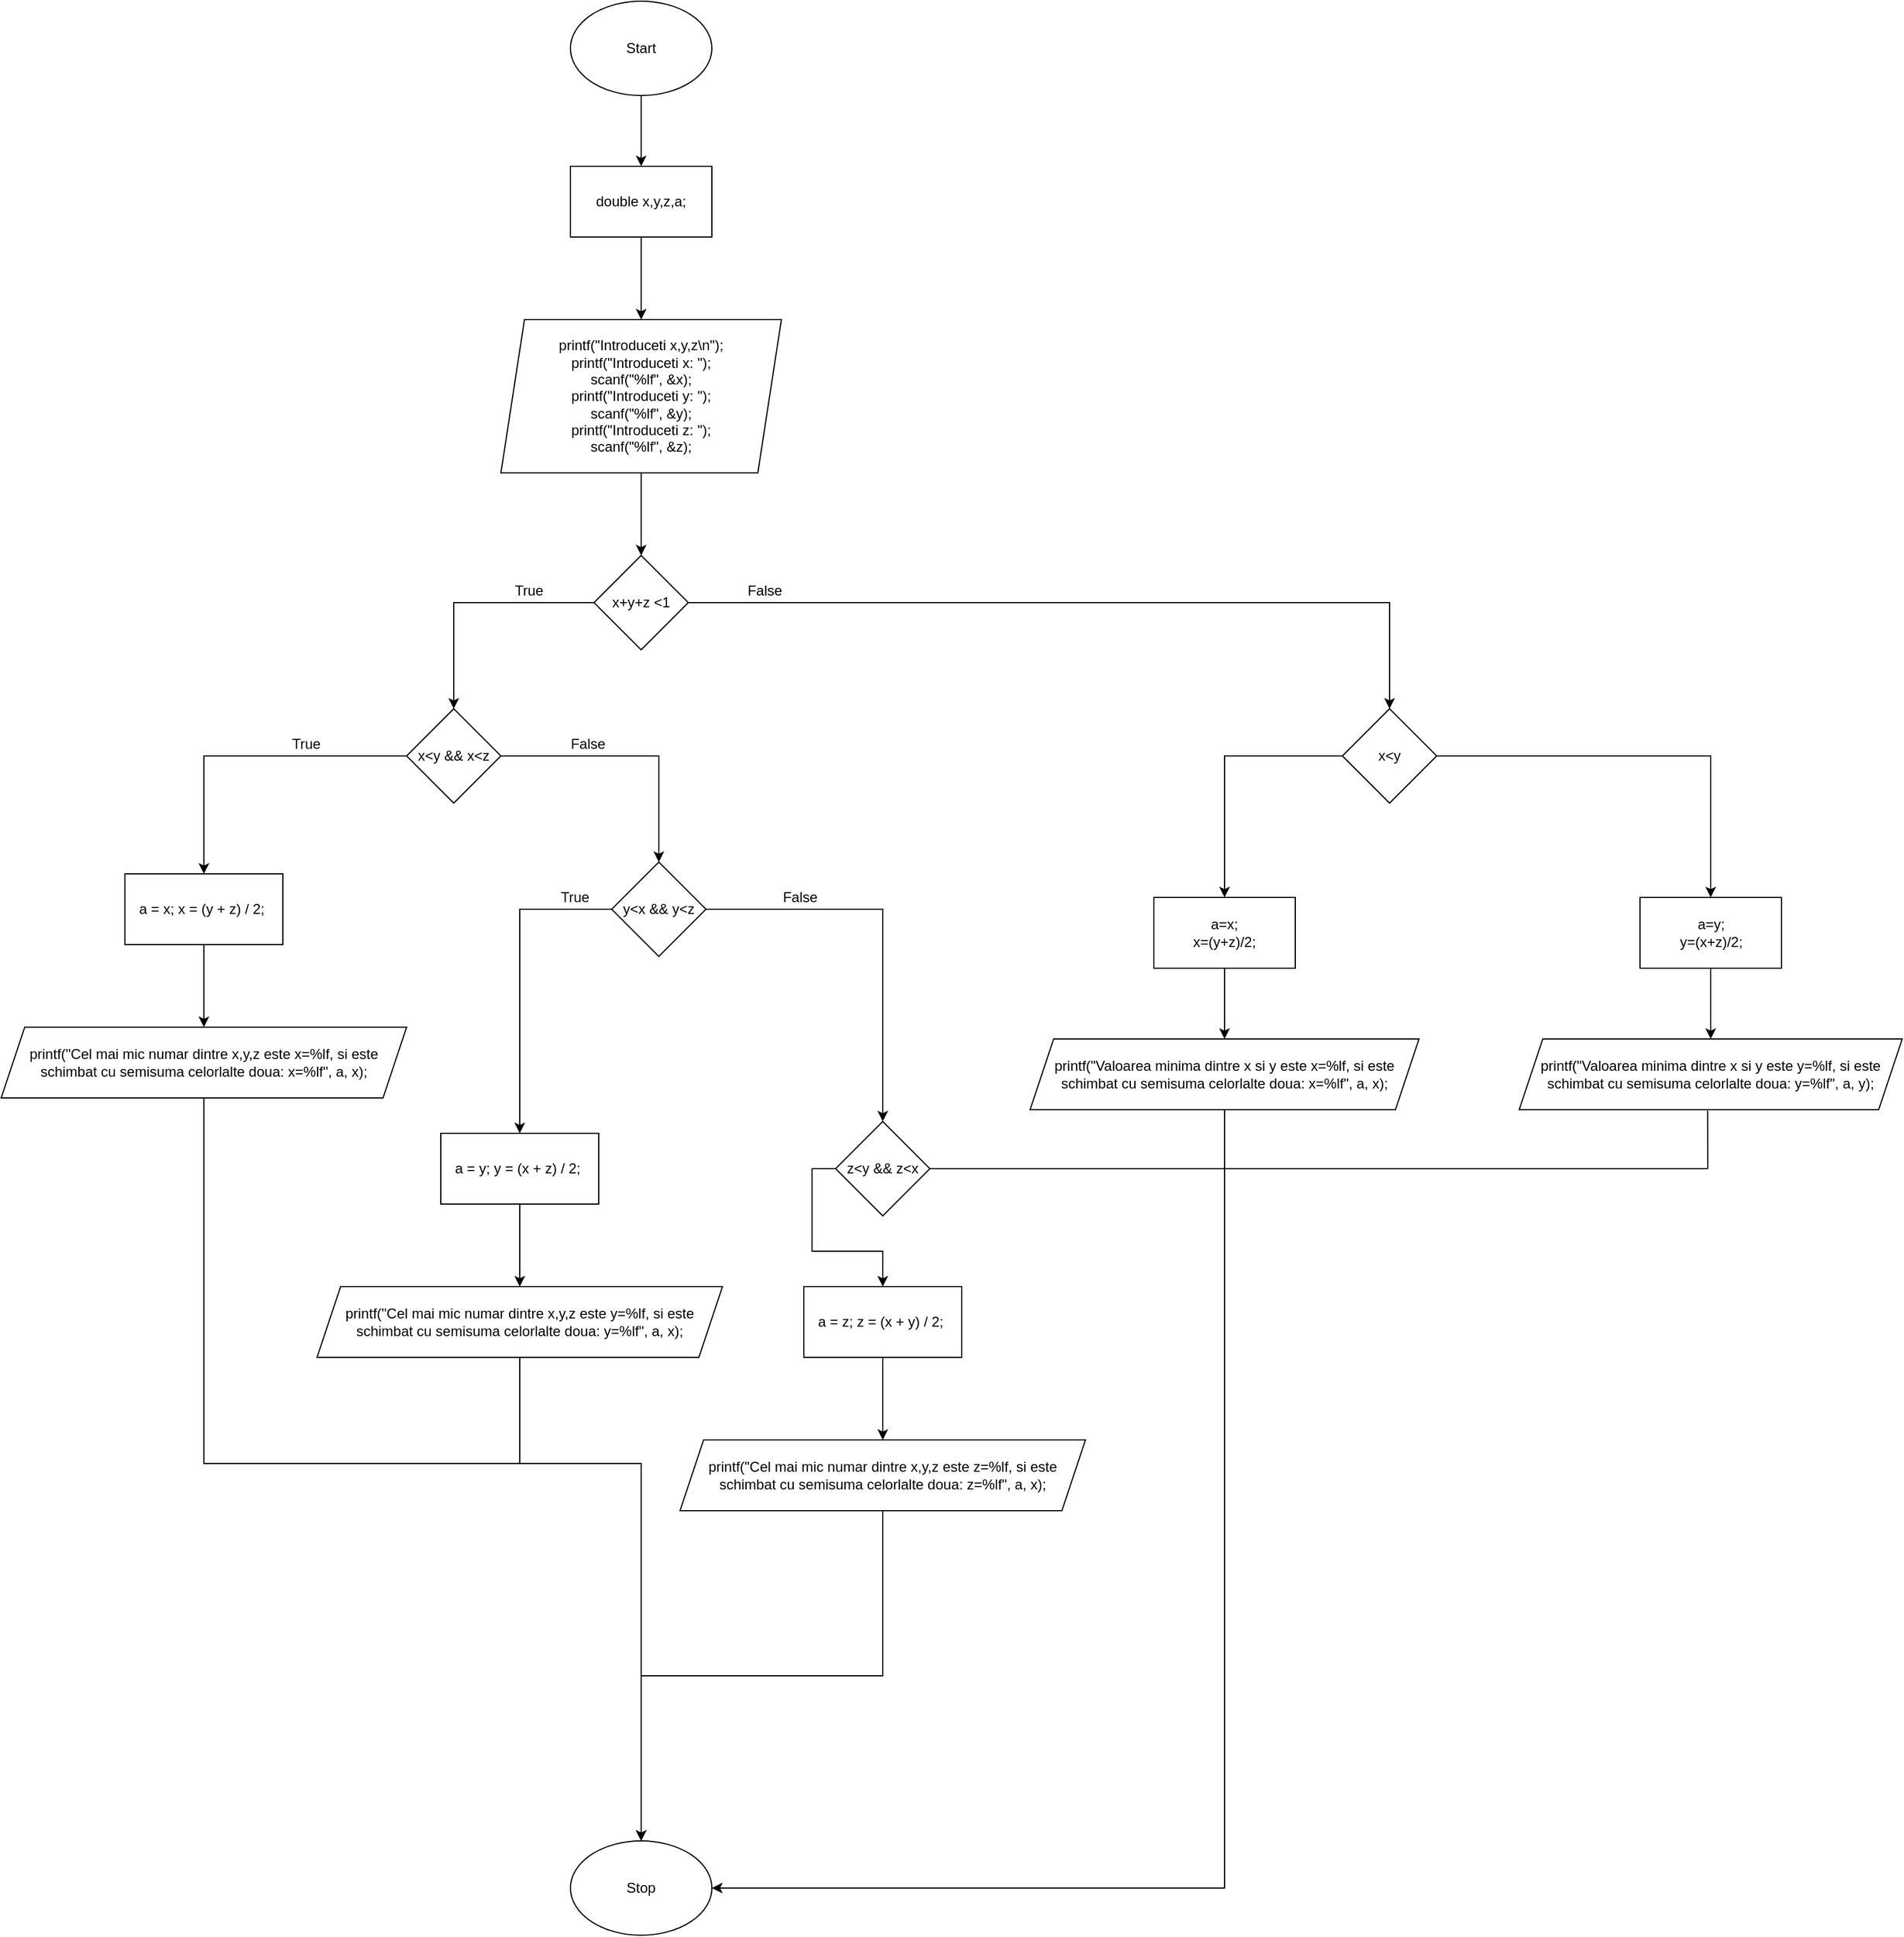 <mxfile version="13.7.9" type="github">
  <diagram id="6KUvIg0p9q5TfGwXW8on" name="Page-1">
    <mxGraphModel dx="4322" dy="1636" grid="1" gridSize="10" guides="1" tooltips="1" connect="1" arrows="1" fold="1" page="1" pageScale="1" pageWidth="850" pageHeight="1100" math="0" shadow="0">
      <root>
        <mxCell id="0" />
        <mxCell id="1" parent="0" />
        <mxCell id="D995T66l51WLrPk391Lq-3" style="edgeStyle=orthogonalEdgeStyle;rounded=0;orthogonalLoop=1;jettySize=auto;html=1;exitX=0.5;exitY=1;exitDx=0;exitDy=0;" edge="1" parent="1" source="D995T66l51WLrPk391Lq-1" target="D995T66l51WLrPk391Lq-2">
          <mxGeometry relative="1" as="geometry" />
        </mxCell>
        <mxCell id="D995T66l51WLrPk391Lq-1" value="Start" style="ellipse;whiteSpace=wrap;html=1;" vertex="1" parent="1">
          <mxGeometry x="365" y="40" width="120" height="80" as="geometry" />
        </mxCell>
        <mxCell id="D995T66l51WLrPk391Lq-5" style="edgeStyle=orthogonalEdgeStyle;rounded=0;orthogonalLoop=1;jettySize=auto;html=1;exitX=0.5;exitY=1;exitDx=0;exitDy=0;" edge="1" parent="1" source="D995T66l51WLrPk391Lq-2" target="D995T66l51WLrPk391Lq-4">
          <mxGeometry relative="1" as="geometry" />
        </mxCell>
        <mxCell id="D995T66l51WLrPk391Lq-2" value="double x,y,z,a;" style="rounded=0;whiteSpace=wrap;html=1;" vertex="1" parent="1">
          <mxGeometry x="365" y="180" width="120" height="60" as="geometry" />
        </mxCell>
        <mxCell id="D995T66l51WLrPk391Lq-7" style="edgeStyle=orthogonalEdgeStyle;rounded=0;orthogonalLoop=1;jettySize=auto;html=1;exitX=0.5;exitY=1;exitDx=0;exitDy=0;" edge="1" parent="1" source="D995T66l51WLrPk391Lq-4" target="D995T66l51WLrPk391Lq-6">
          <mxGeometry relative="1" as="geometry" />
        </mxCell>
        <mxCell id="D995T66l51WLrPk391Lq-4" value="printf(&quot;Introduceti x,y,z\n&quot;);&lt;br&gt;printf(&quot;Introduceti x: &quot;); &lt;br&gt;scanf(&quot;%lf&quot;, &amp;amp;x); &lt;br&gt;printf(&quot;Introduceti y: &quot;); &lt;br&gt;scanf(&quot;%lf&quot;, &amp;amp;y); &lt;br&gt;printf(&quot;Introduceti z: &quot;); &lt;br&gt;scanf(&quot;%lf&quot;, &amp;amp;z);" style="shape=parallelogram;perimeter=parallelogramPerimeter;whiteSpace=wrap;html=1;fixedSize=1;" vertex="1" parent="1">
          <mxGeometry x="306" y="310" width="238" height="130" as="geometry" />
        </mxCell>
        <mxCell id="D995T66l51WLrPk391Lq-12" style="edgeStyle=orthogonalEdgeStyle;rounded=0;orthogonalLoop=1;jettySize=auto;html=1;exitX=0;exitY=0.5;exitDx=0;exitDy=0;entryX=0.5;entryY=0;entryDx=0;entryDy=0;" edge="1" parent="1" source="D995T66l51WLrPk391Lq-6" target="D995T66l51WLrPk391Lq-10">
          <mxGeometry relative="1" as="geometry" />
        </mxCell>
        <mxCell id="D995T66l51WLrPk391Lq-14" style="edgeStyle=orthogonalEdgeStyle;rounded=0;orthogonalLoop=1;jettySize=auto;html=1;exitX=1;exitY=0.5;exitDx=0;exitDy=0;entryX=0.5;entryY=0;entryDx=0;entryDy=0;" edge="1" parent="1" source="D995T66l51WLrPk391Lq-6" target="D995T66l51WLrPk391Lq-11">
          <mxGeometry relative="1" as="geometry" />
        </mxCell>
        <mxCell id="D995T66l51WLrPk391Lq-6" value="x+y+z &amp;lt;1" style="rhombus;whiteSpace=wrap;html=1;" vertex="1" parent="1">
          <mxGeometry x="385" y="510" width="80" height="80" as="geometry" />
        </mxCell>
        <mxCell id="D995T66l51WLrPk391Lq-23" style="edgeStyle=orthogonalEdgeStyle;rounded=0;orthogonalLoop=1;jettySize=auto;html=1;exitX=0;exitY=0.5;exitDx=0;exitDy=0;" edge="1" parent="1" source="D995T66l51WLrPk391Lq-10" target="D995T66l51WLrPk391Lq-16">
          <mxGeometry relative="1" as="geometry" />
        </mxCell>
        <mxCell id="D995T66l51WLrPk391Lq-27" style="edgeStyle=orthogonalEdgeStyle;rounded=0;orthogonalLoop=1;jettySize=auto;html=1;exitX=1;exitY=0.5;exitDx=0;exitDy=0;" edge="1" parent="1" source="D995T66l51WLrPk391Lq-10" target="D995T66l51WLrPk391Lq-26">
          <mxGeometry relative="1" as="geometry" />
        </mxCell>
        <mxCell id="D995T66l51WLrPk391Lq-10" value="x&amp;lt;y &amp;amp;&amp;amp; x&amp;lt;z" style="rhombus;whiteSpace=wrap;html=1;" vertex="1" parent="1">
          <mxGeometry x="226" y="640" width="80" height="80" as="geometry" />
        </mxCell>
        <mxCell id="D995T66l51WLrPk391Lq-39" style="edgeStyle=orthogonalEdgeStyle;rounded=0;orthogonalLoop=1;jettySize=auto;html=1;exitX=0;exitY=0.5;exitDx=0;exitDy=0;entryX=0.5;entryY=0;entryDx=0;entryDy=0;" edge="1" parent="1" source="D995T66l51WLrPk391Lq-11" target="D995T66l51WLrPk391Lq-38">
          <mxGeometry relative="1" as="geometry" />
        </mxCell>
        <mxCell id="D995T66l51WLrPk391Lq-43" style="edgeStyle=orthogonalEdgeStyle;rounded=0;orthogonalLoop=1;jettySize=auto;html=1;exitX=1;exitY=0.5;exitDx=0;exitDy=0;" edge="1" parent="1" source="D995T66l51WLrPk391Lq-11" target="D995T66l51WLrPk391Lq-42">
          <mxGeometry relative="1" as="geometry" />
        </mxCell>
        <mxCell id="D995T66l51WLrPk391Lq-11" value="x&amp;lt;y" style="rhombus;whiteSpace=wrap;html=1;" vertex="1" parent="1">
          <mxGeometry x="1020" y="640" width="80" height="80" as="geometry" />
        </mxCell>
        <mxCell id="D995T66l51WLrPk391Lq-13" value="True" style="text;html=1;strokeColor=none;fillColor=none;align=center;verticalAlign=middle;whiteSpace=wrap;rounded=0;" vertex="1" parent="1">
          <mxGeometry x="310" y="530" width="40" height="20" as="geometry" />
        </mxCell>
        <mxCell id="D995T66l51WLrPk391Lq-15" value="False" style="text;html=1;strokeColor=none;fillColor=none;align=center;verticalAlign=middle;whiteSpace=wrap;rounded=0;" vertex="1" parent="1">
          <mxGeometry x="510" y="530" width="40" height="20" as="geometry" />
        </mxCell>
        <mxCell id="D995T66l51WLrPk391Lq-19" style="edgeStyle=orthogonalEdgeStyle;rounded=0;orthogonalLoop=1;jettySize=auto;html=1;exitX=0.5;exitY=1;exitDx=0;exitDy=0;" edge="1" parent="1" source="D995T66l51WLrPk391Lq-16" target="D995T66l51WLrPk391Lq-18">
          <mxGeometry relative="1" as="geometry" />
        </mxCell>
        <mxCell id="D995T66l51WLrPk391Lq-16" value="a = x; x = (y + z) / 2;&amp;nbsp;" style="rounded=0;whiteSpace=wrap;html=1;" vertex="1" parent="1">
          <mxGeometry x="-13" y="780" width="134" height="60" as="geometry" />
        </mxCell>
        <mxCell id="D995T66l51WLrPk391Lq-47" style="edgeStyle=orthogonalEdgeStyle;rounded=0;orthogonalLoop=1;jettySize=auto;html=1;exitX=0.5;exitY=1;exitDx=0;exitDy=0;entryX=0.5;entryY=0;entryDx=0;entryDy=0;" edge="1" parent="1" source="D995T66l51WLrPk391Lq-18" target="D995T66l51WLrPk391Lq-46">
          <mxGeometry relative="1" as="geometry">
            <Array as="points">
              <mxPoint x="54" y="1280" />
              <mxPoint x="425" y="1280" />
            </Array>
          </mxGeometry>
        </mxCell>
        <mxCell id="D995T66l51WLrPk391Lq-18" value="&lt;span&gt;printf(&quot;Cel mai mic numar dintre x,y,z este x=%lf, si este schimbat cu semisuma celorlalte doua: x=%lf&quot;, a, x);&lt;/span&gt;" style="shape=parallelogram;perimeter=parallelogramPerimeter;whiteSpace=wrap;html=1;fixedSize=1;" vertex="1" parent="1">
          <mxGeometry x="-118" y="910" width="344" height="60" as="geometry" />
        </mxCell>
        <mxCell id="D995T66l51WLrPk391Lq-20" style="edgeStyle=orthogonalEdgeStyle;rounded=0;orthogonalLoop=1;jettySize=auto;html=1;exitX=0.5;exitY=1;exitDx=0;exitDy=0;" edge="1" parent="1" source="D995T66l51WLrPk391Lq-21" target="D995T66l51WLrPk391Lq-22">
          <mxGeometry relative="1" as="geometry" />
        </mxCell>
        <mxCell id="D995T66l51WLrPk391Lq-21" value="a = y; y = (x + z) / 2;&amp;nbsp;" style="rounded=0;whiteSpace=wrap;html=1;" vertex="1" parent="1">
          <mxGeometry x="255" y="1000" width="134" height="60" as="geometry" />
        </mxCell>
        <mxCell id="D995T66l51WLrPk391Lq-22" value="&lt;span&gt;printf(&quot;Cel mai mic numar dintre x,y,z este y=%lf, si este schimbat cu semisuma celorlalte doua: y=%lf&quot;, a, x);&lt;/span&gt;" style="shape=parallelogram;perimeter=parallelogramPerimeter;whiteSpace=wrap;html=1;fixedSize=1;" vertex="1" parent="1">
          <mxGeometry x="150" y="1130" width="344" height="60" as="geometry" />
        </mxCell>
        <mxCell id="D995T66l51WLrPk391Lq-24" value="True" style="text;html=1;strokeColor=none;fillColor=none;align=center;verticalAlign=middle;whiteSpace=wrap;rounded=0;" vertex="1" parent="1">
          <mxGeometry x="121" y="660" width="40" height="20" as="geometry" />
        </mxCell>
        <mxCell id="D995T66l51WLrPk391Lq-29" style="edgeStyle=orthogonalEdgeStyle;rounded=0;orthogonalLoop=1;jettySize=auto;html=1;exitX=0;exitY=0.5;exitDx=0;exitDy=0;" edge="1" parent="1" source="D995T66l51WLrPk391Lq-26" target="D995T66l51WLrPk391Lq-21">
          <mxGeometry relative="1" as="geometry" />
        </mxCell>
        <mxCell id="D995T66l51WLrPk391Lq-32" style="edgeStyle=orthogonalEdgeStyle;rounded=0;orthogonalLoop=1;jettySize=auto;html=1;exitX=1;exitY=0.5;exitDx=0;exitDy=0;" edge="1" parent="1" source="D995T66l51WLrPk391Lq-26" target="D995T66l51WLrPk391Lq-31">
          <mxGeometry relative="1" as="geometry" />
        </mxCell>
        <mxCell id="D995T66l51WLrPk391Lq-26" value="y&amp;lt;x &amp;amp;&amp;amp; y&amp;lt;z" style="rhombus;whiteSpace=wrap;html=1;" vertex="1" parent="1">
          <mxGeometry x="400" y="770" width="80" height="80" as="geometry" />
        </mxCell>
        <mxCell id="D995T66l51WLrPk391Lq-28" value="False" style="text;html=1;strokeColor=none;fillColor=none;align=center;verticalAlign=middle;whiteSpace=wrap;rounded=0;" vertex="1" parent="1">
          <mxGeometry x="360" y="660" width="40" height="20" as="geometry" />
        </mxCell>
        <mxCell id="D995T66l51WLrPk391Lq-30" value="True" style="text;html=1;strokeColor=none;fillColor=none;align=center;verticalAlign=middle;whiteSpace=wrap;rounded=0;" vertex="1" parent="1">
          <mxGeometry x="349" y="790" width="40" height="20" as="geometry" />
        </mxCell>
        <mxCell id="D995T66l51WLrPk391Lq-37" style="edgeStyle=orthogonalEdgeStyle;rounded=0;orthogonalLoop=1;jettySize=auto;html=1;exitX=0;exitY=0.5;exitDx=0;exitDy=0;" edge="1" parent="1" source="D995T66l51WLrPk391Lq-31" target="D995T66l51WLrPk391Lq-35">
          <mxGeometry relative="1" as="geometry" />
        </mxCell>
        <mxCell id="D995T66l51WLrPk391Lq-31" value="z&amp;lt;y &amp;amp;&amp;amp; z&amp;lt;x" style="rhombus;whiteSpace=wrap;html=1;" vertex="1" parent="1">
          <mxGeometry x="590" y="990" width="80" height="80" as="geometry" />
        </mxCell>
        <mxCell id="D995T66l51WLrPk391Lq-33" value="False" style="text;html=1;strokeColor=none;fillColor=none;align=center;verticalAlign=middle;whiteSpace=wrap;rounded=0;" vertex="1" parent="1">
          <mxGeometry x="540" y="790" width="40" height="20" as="geometry" />
        </mxCell>
        <mxCell id="D995T66l51WLrPk391Lq-34" style="edgeStyle=orthogonalEdgeStyle;rounded=0;orthogonalLoop=1;jettySize=auto;html=1;exitX=0.5;exitY=1;exitDx=0;exitDy=0;" edge="1" parent="1" source="D995T66l51WLrPk391Lq-35" target="D995T66l51WLrPk391Lq-36">
          <mxGeometry relative="1" as="geometry" />
        </mxCell>
        <mxCell id="D995T66l51WLrPk391Lq-35" value="a = z; z = (x + y) / 2;&amp;nbsp;" style="rounded=0;whiteSpace=wrap;html=1;" vertex="1" parent="1">
          <mxGeometry x="563" y="1130" width="134" height="60" as="geometry" />
        </mxCell>
        <mxCell id="D995T66l51WLrPk391Lq-50" style="edgeStyle=orthogonalEdgeStyle;rounded=0;orthogonalLoop=1;jettySize=auto;html=1;exitX=0.5;exitY=1;exitDx=0;exitDy=0;entryX=0.5;entryY=0;entryDx=0;entryDy=0;" edge="1" parent="1" source="D995T66l51WLrPk391Lq-36" target="D995T66l51WLrPk391Lq-46">
          <mxGeometry relative="1" as="geometry" />
        </mxCell>
        <mxCell id="D995T66l51WLrPk391Lq-36" value="&lt;span&gt;printf(&quot;Cel mai mic numar dintre x,y,z este z=%lf, si este schimbat cu semisuma celorlalte doua: z=%lf&quot;, a, x);&lt;/span&gt;" style="shape=parallelogram;perimeter=parallelogramPerimeter;whiteSpace=wrap;html=1;fixedSize=1;" vertex="1" parent="1">
          <mxGeometry x="458" y="1260" width="344" height="60" as="geometry" />
        </mxCell>
        <mxCell id="D995T66l51WLrPk391Lq-41" style="edgeStyle=orthogonalEdgeStyle;rounded=0;orthogonalLoop=1;jettySize=auto;html=1;exitX=0.5;exitY=1;exitDx=0;exitDy=0;" edge="1" parent="1" source="D995T66l51WLrPk391Lq-38" target="D995T66l51WLrPk391Lq-40">
          <mxGeometry relative="1" as="geometry" />
        </mxCell>
        <mxCell id="D995T66l51WLrPk391Lq-38" value="a=x;&lt;br&gt;x=(y+z)/2;" style="rounded=0;whiteSpace=wrap;html=1;" vertex="1" parent="1">
          <mxGeometry x="860" y="800" width="120" height="60" as="geometry" />
        </mxCell>
        <mxCell id="D995T66l51WLrPk391Lq-40" value="printf(&quot;Valoarea minima dintre x si y este x=%lf, si este schimbat cu semisuma celorlalte doua: x=%lf&quot;, a, x);" style="shape=parallelogram;perimeter=parallelogramPerimeter;whiteSpace=wrap;html=1;fixedSize=1;" vertex="1" parent="1">
          <mxGeometry x="755" y="920" width="330" height="60" as="geometry" />
        </mxCell>
        <mxCell id="D995T66l51WLrPk391Lq-45" style="edgeStyle=orthogonalEdgeStyle;rounded=0;orthogonalLoop=1;jettySize=auto;html=1;exitX=0.5;exitY=1;exitDx=0;exitDy=0;" edge="1" parent="1" source="D995T66l51WLrPk391Lq-42" target="D995T66l51WLrPk391Lq-44">
          <mxGeometry relative="1" as="geometry" />
        </mxCell>
        <mxCell id="D995T66l51WLrPk391Lq-42" value="a=y;&lt;br&gt;y=(x+z)/2;" style="rounded=0;whiteSpace=wrap;html=1;" vertex="1" parent="1">
          <mxGeometry x="1272.5" y="800" width="120" height="60" as="geometry" />
        </mxCell>
        <mxCell id="D995T66l51WLrPk391Lq-44" value="printf(&quot;Valoarea minima dintre x si y este y=%lf, si este schimbat cu semisuma celorlalte doua: y=%lf&quot;, a, y);" style="shape=parallelogram;perimeter=parallelogramPerimeter;whiteSpace=wrap;html=1;fixedSize=1;" vertex="1" parent="1">
          <mxGeometry x="1170" y="920" width="325" height="60" as="geometry" />
        </mxCell>
        <mxCell id="D995T66l51WLrPk391Lq-46" value="Stop" style="ellipse;whiteSpace=wrap;html=1;" vertex="1" parent="1">
          <mxGeometry x="365" y="1600" width="120" height="80" as="geometry" />
        </mxCell>
        <mxCell id="D995T66l51WLrPk391Lq-53" value="" style="endArrow=none;html=1;entryX=0.5;entryY=1;entryDx=0;entryDy=0;" edge="1" parent="1" target="D995T66l51WLrPk391Lq-22">
          <mxGeometry width="50" height="50" relative="1" as="geometry">
            <mxPoint x="322" y="1280" as="sourcePoint" />
            <mxPoint x="420" y="1230" as="targetPoint" />
          </mxGeometry>
        </mxCell>
        <mxCell id="D995T66l51WLrPk391Lq-56" value="" style="endArrow=none;html=1;entryX=1;entryY=0.5;entryDx=0;entryDy=0;" edge="1" parent="1" target="D995T66l51WLrPk391Lq-31">
          <mxGeometry width="50" height="50" relative="1" as="geometry">
            <mxPoint x="920" y="1030" as="sourcePoint" />
            <mxPoint x="670" y="1030" as="targetPoint" />
          </mxGeometry>
        </mxCell>
        <mxCell id="D995T66l51WLrPk391Lq-57" value="" style="endArrow=none;html=1;entryX=0.5;entryY=1;entryDx=0;entryDy=0;" edge="1" parent="1" target="D995T66l51WLrPk391Lq-40">
          <mxGeometry width="50" height="50" relative="1" as="geometry">
            <mxPoint x="920" y="1030" as="sourcePoint" />
            <mxPoint x="930" y="1240" as="targetPoint" />
          </mxGeometry>
        </mxCell>
        <mxCell id="D995T66l51WLrPk391Lq-58" value="" style="endArrow=none;html=1;" edge="1" parent="1">
          <mxGeometry width="50" height="50" relative="1" as="geometry">
            <mxPoint x="920" y="1640" as="sourcePoint" />
            <mxPoint x="920" y="1030" as="targetPoint" />
          </mxGeometry>
        </mxCell>
        <mxCell id="D995T66l51WLrPk391Lq-60" value="" style="endArrow=classic;html=1;entryX=1;entryY=0.5;entryDx=0;entryDy=0;" edge="1" parent="1" target="D995T66l51WLrPk391Lq-46">
          <mxGeometry width="50" height="50" relative="1" as="geometry">
            <mxPoint x="920.571" y="1640" as="sourcePoint" />
            <mxPoint x="470" y="1570" as="targetPoint" />
          </mxGeometry>
        </mxCell>
        <mxCell id="D995T66l51WLrPk391Lq-61" value="" style="endArrow=none;html=1;" edge="1" parent="1">
          <mxGeometry width="50" height="50" relative="1" as="geometry">
            <mxPoint x="920" y="1030" as="sourcePoint" />
            <mxPoint x="1330" y="1030" as="targetPoint" />
          </mxGeometry>
        </mxCell>
        <mxCell id="D995T66l51WLrPk391Lq-62" value="" style="endArrow=none;html=1;entryX=0.492;entryY=1.012;entryDx=0;entryDy=0;entryPerimeter=0;" edge="1" parent="1" target="D995T66l51WLrPk391Lq-44">
          <mxGeometry width="50" height="50" relative="1" as="geometry">
            <mxPoint x="1330" y="1030" as="sourcePoint" />
            <mxPoint x="1310" y="990" as="targetPoint" />
          </mxGeometry>
        </mxCell>
      </root>
    </mxGraphModel>
  </diagram>
</mxfile>
